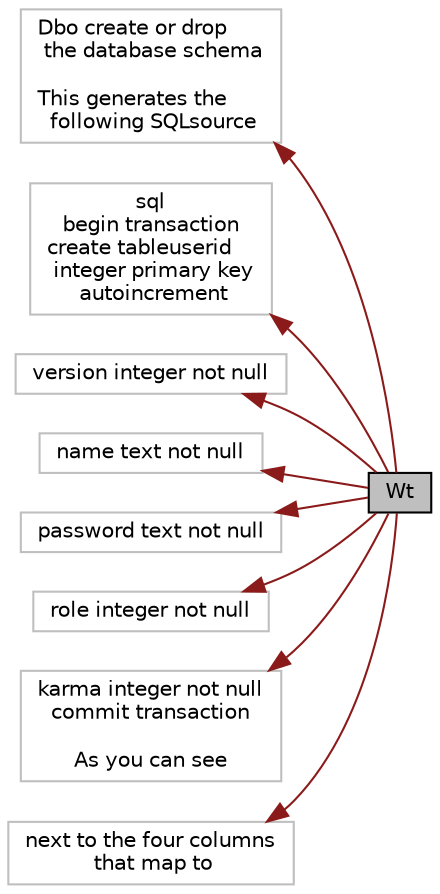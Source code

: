 digraph "Wt"
{
 // LATEX_PDF_SIZE
  edge [fontname="Helvetica",fontsize="10",labelfontname="Helvetica",labelfontsize="10"];
  node [fontname="Helvetica",fontsize="10",shape=record];
  rankdir="LR";
  Node1 [label="Wt",height=0.2,width=0.4,color="black", fillcolor="grey75", style="filled", fontcolor="black",tooltip=" "];
  Node2 -> Node1 [dir="back",color="firebrick4",fontsize="10",style="solid",fontname="Helvetica"];
  Node2 [label="Dbo create or drop\l the database schema\n\nThis generates the\l following SQLsource",height=0.2,width=0.4,color="grey75", fillcolor="white", style="filled",tooltip=" "];
  Node3 -> Node1 [dir="back",color="firebrick4",fontsize="10",style="solid",fontname="Helvetica"];
  Node3 [label="sql\nbegin transaction\ncreate tableuserid\l integer primary key\l autoincrement",height=0.2,width=0.4,color="grey75", fillcolor="white", style="filled",tooltip=" "];
  Node4 -> Node1 [dir="back",color="firebrick4",fontsize="10",style="solid",fontname="Helvetica"];
  Node4 [label="version integer not null",height=0.2,width=0.4,color="grey75", fillcolor="white", style="filled",tooltip=" "];
  Node5 -> Node1 [dir="back",color="firebrick4",fontsize="10",style="solid",fontname="Helvetica"];
  Node5 [label="name text not null",height=0.2,width=0.4,color="grey75", fillcolor="white", style="filled",tooltip=" "];
  Node6 -> Node1 [dir="back",color="firebrick4",fontsize="10",style="solid",fontname="Helvetica"];
  Node6 [label="password text not null",height=0.2,width=0.4,color="grey75", fillcolor="white", style="filled",tooltip=" "];
  Node7 -> Node1 [dir="back",color="firebrick4",fontsize="10",style="solid",fontname="Helvetica"];
  Node7 [label="role integer not null",height=0.2,width=0.4,color="grey75", fillcolor="white", style="filled",tooltip=" "];
  Node8 -> Node1 [dir="back",color="firebrick4",fontsize="10",style="solid",fontname="Helvetica"];
  Node8 [label="karma integer not null\ncommit transaction\n\nAs you can see",height=0.2,width=0.4,color="grey75", fillcolor="white", style="filled",tooltip=" "];
  Node9 -> Node1 [dir="back",color="firebrick4",fontsize="10",style="solid",fontname="Helvetica"];
  Node9 [label="next to the four columns\l that map to",height=0.2,width=0.4,color="grey75", fillcolor="white", style="filled",tooltip=" "];
}
